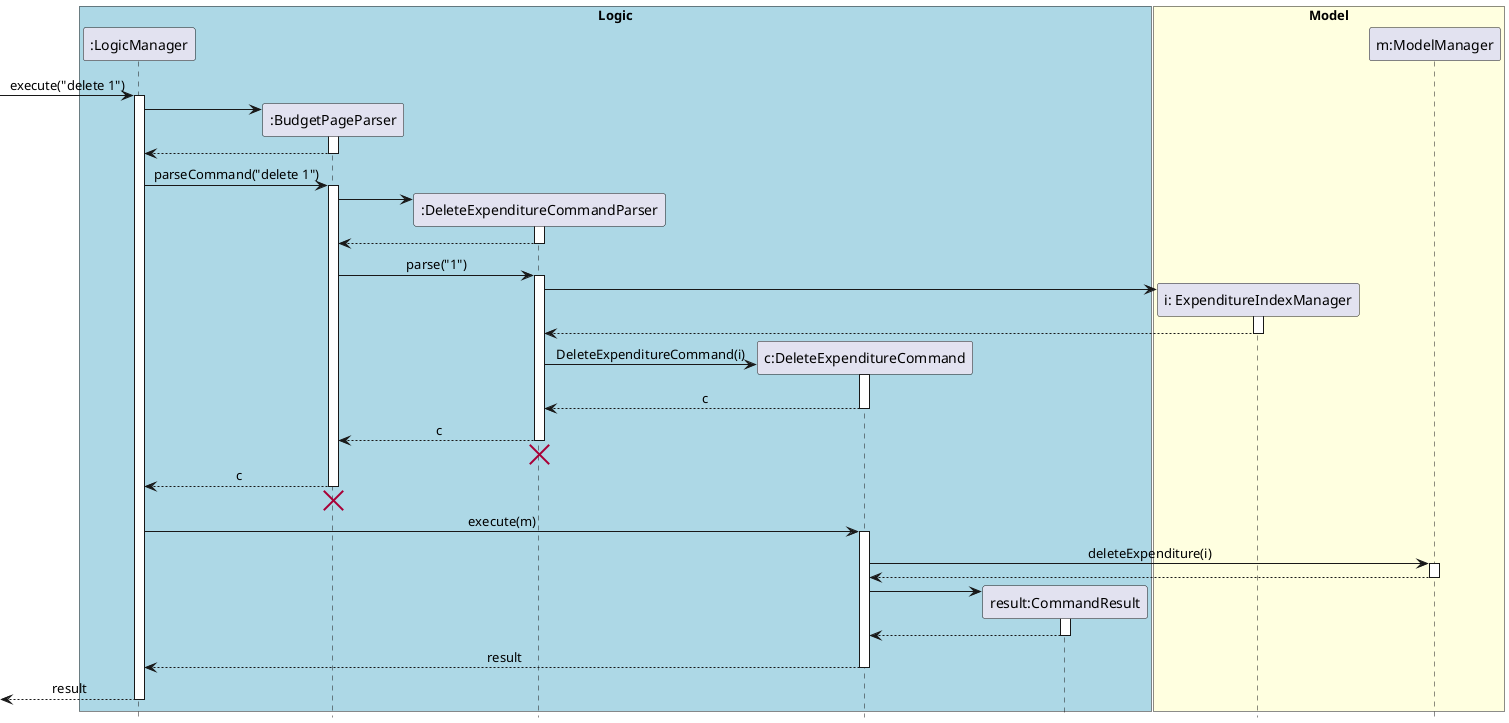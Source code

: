 @startuml
skinparam Sequence {
    MessageAlign center
}
hide footbox
box "Logic" #LightBlue
participant ":LogicManager" as LM
participant ":BudgetPageParser" as BPP
participant ":DeleteExpenditureCommandParser" as DECP
participant "c:DeleteExpenditureCommand" as DEC
participant "result:CommandResult" as CR
end box

box "Model" #LightYellow
participant "i: ExpenditureIndexManager" as EI
participant "m:ModelManager" as M
end box

[-> LM : execute("delete 1")
activate LM
create BPP
LM -> BPP
activate BPP
LM <-- BPP

deactivate BPP
LM -> BPP : parseCommand("delete 1")
activate BPP

create DECP
BPP -> DECP
activate DECP
BPP <-- DECP
deactivate DECP
BPP -> DECP : parse("1")
activate DECP

create EI
DECP -> EI
activate EI
DECP <-- EI
deactivate EI

create DEC
DECP -> DEC : DeleteExpenditureCommand(i)
activate DEC
DECP <-- DEC : c
deactivate DEC
BPP <-- DECP : c
deactivate DECP
BPP <-[hidden]- DECP
destroy DECP


LM <-- BPP : c
deactivate BPP
LM <-[hidden]- BPP
destroy BPP

LM -> DEC : execute(m)
activate DEC
DEC -> M : deleteExpenditure(i)
activate M
DEC <-- M
deactivate M

create CR
DEC -> CR
activate CR
DEC <-- CR
deactivate CR

LM <-- DEC : result
deactivate DEC
[<-- LM : result
deactivate LM
@enduml
